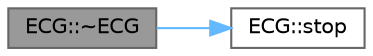 digraph "ECG::~ECG"
{
 // LATEX_PDF_SIZE
  bgcolor="transparent";
  edge [fontname=Helvetica,fontsize=10,labelfontname=Helvetica,labelfontsize=10];
  node [fontname=Helvetica,fontsize=10,shape=box,height=0.2,width=0.4];
  rankdir="LR";
  Node1 [id="Node000001",label="ECG::~ECG",height=0.2,width=0.4,color="gray40", fillcolor="grey60", style="filled", fontcolor="black",tooltip="Destructor for the ECG sensor."];
  Node1 -> Node2 [id="edge1_Node000001_Node000002",color="steelblue1",style="solid",tooltip=" "];
  Node2 [id="Node000002",label="ECG::stop",height=0.2,width=0.4,color="grey40", fillcolor="white", style="filled",URL="$classECG.html#a00e642fe0cf0806ca18af138136aa025",tooltip="Stops the ECG sensor."];
}
